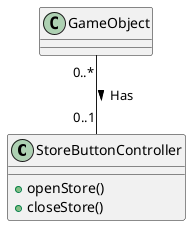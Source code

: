 @startuml StoreButtonController
class StoreButtonController {
    +openStore()
    +closeStore()
}
class GameObject

GameObject "0..*" -down- "0..1" StoreButtonController : "Has >"
@enduml